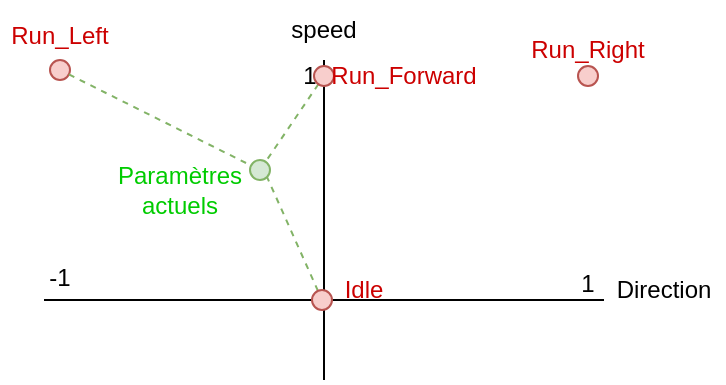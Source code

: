 <mxfile version="20.6.2" type="device"><diagram id="LxlgNReQtykuvBJWqhji" name="BlendTree"><mxGraphModel dx="488" dy="288" grid="1" gridSize="10" guides="1" tooltips="1" connect="1" arrows="1" fold="1" page="1" pageScale="1" pageWidth="827" pageHeight="1169" math="0" shadow="0"><root><mxCell id="0"/><mxCell id="1" parent="0"/><mxCell id="7GXmx8sSAPcGmCyOQxfX-1" value="" style="endArrow=none;html=1;rounded=0;" edge="1" parent="1"><mxGeometry width="50" height="50" relative="1" as="geometry"><mxPoint x="370" y="320" as="sourcePoint"/><mxPoint x="650" y="320" as="targetPoint"/></mxGeometry></mxCell><mxCell id="7GXmx8sSAPcGmCyOQxfX-2" value="" style="endArrow=none;html=1;rounded=0;" edge="1" parent="1"><mxGeometry width="50" height="50" relative="1" as="geometry"><mxPoint x="510" y="360" as="sourcePoint"/><mxPoint x="510" y="200" as="targetPoint"/></mxGeometry></mxCell><mxCell id="7GXmx8sSAPcGmCyOQxfX-3" value="speed" style="text;html=1;strokeColor=none;fillColor=none;align=center;verticalAlign=middle;whiteSpace=wrap;rounded=0;" vertex="1" parent="1"><mxGeometry x="480" y="170" width="60" height="30" as="geometry"/></mxCell><mxCell id="7GXmx8sSAPcGmCyOQxfX-4" value="Direction" style="text;html=1;strokeColor=none;fillColor=none;align=center;verticalAlign=middle;whiteSpace=wrap;rounded=0;" vertex="1" parent="1"><mxGeometry x="650" y="300" width="60" height="30" as="geometry"/></mxCell><mxCell id="7GXmx8sSAPcGmCyOQxfX-5" value="1" style="text;html=1;strokeColor=none;fillColor=none;align=center;verticalAlign=middle;whiteSpace=wrap;rounded=0;" vertex="1" parent="1"><mxGeometry x="473" y="193" width="60" height="30" as="geometry"/></mxCell><mxCell id="7GXmx8sSAPcGmCyOQxfX-7" value="1" style="text;html=1;strokeColor=none;fillColor=none;align=center;verticalAlign=middle;whiteSpace=wrap;rounded=0;" vertex="1" parent="1"><mxGeometry x="612" y="297" width="60" height="30" as="geometry"/></mxCell><mxCell id="7GXmx8sSAPcGmCyOQxfX-8" value="-1" style="text;html=1;strokeColor=none;fillColor=none;align=center;verticalAlign=middle;whiteSpace=wrap;rounded=0;" vertex="1" parent="1"><mxGeometry x="348" y="294" width="60" height="30" as="geometry"/></mxCell><mxCell id="7GXmx8sSAPcGmCyOQxfX-9" value="" style="ellipse;whiteSpace=wrap;html=1;aspect=fixed;fillColor=#f8cecc;strokeColor=#b85450;" vertex="1" parent="1"><mxGeometry x="373" y="200" width="10" height="10" as="geometry"/></mxCell><mxCell id="7GXmx8sSAPcGmCyOQxfX-13" style="rounded=0;orthogonalLoop=1;jettySize=auto;html=1;endArrow=none;endFill=0;dashed=1;fillColor=#d5e8d4;strokeColor=#82b366;" edge="1" parent="1" source="7GXmx8sSAPcGmCyOQxfX-10" target="7GXmx8sSAPcGmCyOQxfX-12"><mxGeometry relative="1" as="geometry"><mxPoint x="500" y="230" as="targetPoint"/></mxGeometry></mxCell><mxCell id="7GXmx8sSAPcGmCyOQxfX-10" value="" style="ellipse;whiteSpace=wrap;html=1;aspect=fixed;fillColor=#f8cecc;strokeColor=#b85450;" vertex="1" parent="1"><mxGeometry x="505" y="203" width="10" height="10" as="geometry"/></mxCell><mxCell id="7GXmx8sSAPcGmCyOQxfX-11" value="" style="ellipse;whiteSpace=wrap;html=1;aspect=fixed;fillColor=#f8cecc;strokeColor=#b85450;" vertex="1" parent="1"><mxGeometry x="637" y="203" width="10" height="10" as="geometry"/></mxCell><mxCell id="7GXmx8sSAPcGmCyOQxfX-12" value="" style="ellipse;whiteSpace=wrap;html=1;aspect=fixed;fillColor=#d5e8d4;strokeColor=#82b366;" vertex="1" parent="1"><mxGeometry x="473" y="250" width="10" height="10" as="geometry"/></mxCell><mxCell id="7GXmx8sSAPcGmCyOQxfX-14" style="rounded=0;orthogonalLoop=1;jettySize=auto;html=1;endArrow=none;endFill=0;dashed=1;fillColor=#d5e8d4;strokeColor=#82b366;" edge="1" parent="1" source="7GXmx8sSAPcGmCyOQxfX-9" target="7GXmx8sSAPcGmCyOQxfX-12"><mxGeometry relative="1" as="geometry"><mxPoint x="459.049" y="262.066" as="targetPoint"/><mxPoint x="515.946" y="220.927" as="sourcePoint"/></mxGeometry></mxCell><mxCell id="7GXmx8sSAPcGmCyOQxfX-15" value="Run_Right" style="text;html=1;strokeColor=none;fillColor=none;align=center;verticalAlign=middle;whiteSpace=wrap;rounded=0;fontColor=#CC0000;" vertex="1" parent="1"><mxGeometry x="612" y="180" width="60" height="30" as="geometry"/></mxCell><mxCell id="7GXmx8sSAPcGmCyOQxfX-16" value="Run_Forward" style="text;html=1;strokeColor=none;fillColor=none;align=center;verticalAlign=middle;whiteSpace=wrap;rounded=0;fontColor=#CC0000;" vertex="1" parent="1"><mxGeometry x="520" y="193" width="60" height="30" as="geometry"/></mxCell><mxCell id="7GXmx8sSAPcGmCyOQxfX-17" value="Run_Left" style="text;html=1;strokeColor=none;fillColor=none;align=center;verticalAlign=middle;whiteSpace=wrap;rounded=0;fontColor=#CC0000;" vertex="1" parent="1"><mxGeometry x="348" y="173" width="60" height="30" as="geometry"/></mxCell><mxCell id="7GXmx8sSAPcGmCyOQxfX-18" value="Paramètres actuels" style="text;html=1;strokeColor=none;fillColor=none;align=center;verticalAlign=middle;whiteSpace=wrap;rounded=0;fontColor=#00CC00;" vertex="1" parent="1"><mxGeometry x="408" y="250" width="60" height="30" as="geometry"/></mxCell><mxCell id="7GXmx8sSAPcGmCyOQxfX-19" style="rounded=0;orthogonalLoop=1;jettySize=auto;html=1;endArrow=none;endFill=0;dashed=1;fillColor=#d5e8d4;strokeColor=#82b366;entryX=1;entryY=1;entryDx=0;entryDy=0;" edge="1" parent="1" source="7GXmx8sSAPcGmCyOQxfX-20" target="7GXmx8sSAPcGmCyOQxfX-12"><mxGeometry relative="1" as="geometry"><mxPoint x="490.822" y="260.873" as="targetPoint"/><mxPoint x="460" y="280" as="sourcePoint"/></mxGeometry></mxCell><mxCell id="7GXmx8sSAPcGmCyOQxfX-20" value="" style="ellipse;whiteSpace=wrap;html=1;aspect=fixed;fillColor=#f8cecc;strokeColor=#b85450;" vertex="1" parent="1"><mxGeometry x="504" y="315" width="10" height="10" as="geometry"/></mxCell><mxCell id="7GXmx8sSAPcGmCyOQxfX-21" value="Idle" style="text;html=1;strokeColor=none;fillColor=none;align=center;verticalAlign=middle;whiteSpace=wrap;rounded=0;fontColor=#CC0000;" vertex="1" parent="1"><mxGeometry x="500" y="300" width="60" height="30" as="geometry"/></mxCell></root></mxGraphModel></diagram></mxfile>